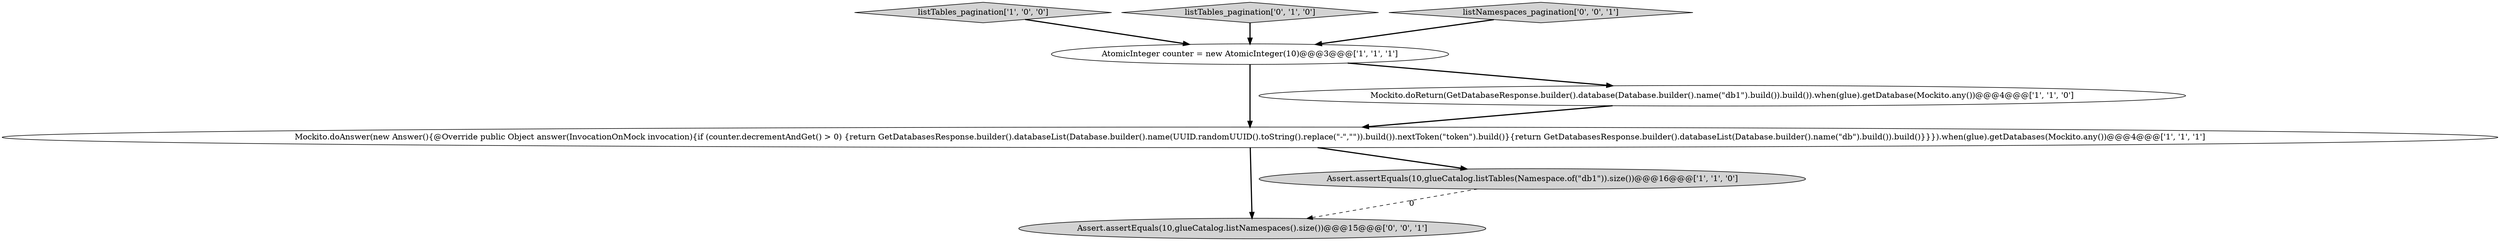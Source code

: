 digraph {
4 [style = filled, label = "listTables_pagination['1', '0', '0']", fillcolor = lightgray, shape = diamond image = "AAA0AAABBB1BBB"];
6 [style = filled, label = "Assert.assertEquals(10,glueCatalog.listNamespaces().size())@@@15@@@['0', '0', '1']", fillcolor = lightgray, shape = ellipse image = "AAA0AAABBB3BBB"];
0 [style = filled, label = "Mockito.doAnswer(new Answer(){@Override public Object answer(InvocationOnMock invocation){if (counter.decrementAndGet() > 0) {return GetDatabasesResponse.builder().databaseList(Database.builder().name(UUID.randomUUID().toString().replace(\"-\",\"\")).build()).nextToken(\"token\").build()}{return GetDatabasesResponse.builder().databaseList(Database.builder().name(\"db\").build()).build()}}}).when(glue).getDatabases(Mockito.any())@@@4@@@['1', '1', '1']", fillcolor = white, shape = ellipse image = "AAA0AAABBB1BBB"];
2 [style = filled, label = "AtomicInteger counter = new AtomicInteger(10)@@@3@@@['1', '1', '1']", fillcolor = white, shape = ellipse image = "AAA0AAABBB1BBB"];
3 [style = filled, label = "Mockito.doReturn(GetDatabaseResponse.builder().database(Database.builder().name(\"db1\").build()).build()).when(glue).getDatabase(Mockito.any())@@@4@@@['1', '1', '0']", fillcolor = white, shape = ellipse image = "AAA0AAABBB1BBB"];
5 [style = filled, label = "listTables_pagination['0', '1', '0']", fillcolor = lightgray, shape = diamond image = "AAA0AAABBB2BBB"];
1 [style = filled, label = "Assert.assertEquals(10,glueCatalog.listTables(Namespace.of(\"db1\")).size())@@@16@@@['1', '1', '0']", fillcolor = lightgray, shape = ellipse image = "AAA0AAABBB1BBB"];
7 [style = filled, label = "listNamespaces_pagination['0', '0', '1']", fillcolor = lightgray, shape = diamond image = "AAA0AAABBB3BBB"];
5->2 [style = bold, label=""];
0->6 [style = bold, label=""];
2->0 [style = bold, label=""];
1->6 [style = dashed, label="0"];
3->0 [style = bold, label=""];
0->1 [style = bold, label=""];
4->2 [style = bold, label=""];
2->3 [style = bold, label=""];
7->2 [style = bold, label=""];
}
